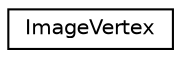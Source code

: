 digraph "クラス階層図"
{
 // LATEX_PDF_SIZE
  edge [fontname="Helvetica",fontsize="10",labelfontname="Helvetica",labelfontsize="10"];
  node [fontname="Helvetica",fontsize="10",shape=record];
  rankdir="LR";
  Node0 [label="ImageVertex",height=0.2,width=0.4,color="black", fillcolor="white", style="filled",URL="$struct_image_vertex.html",tooltip="頂点の構造体"];
}
